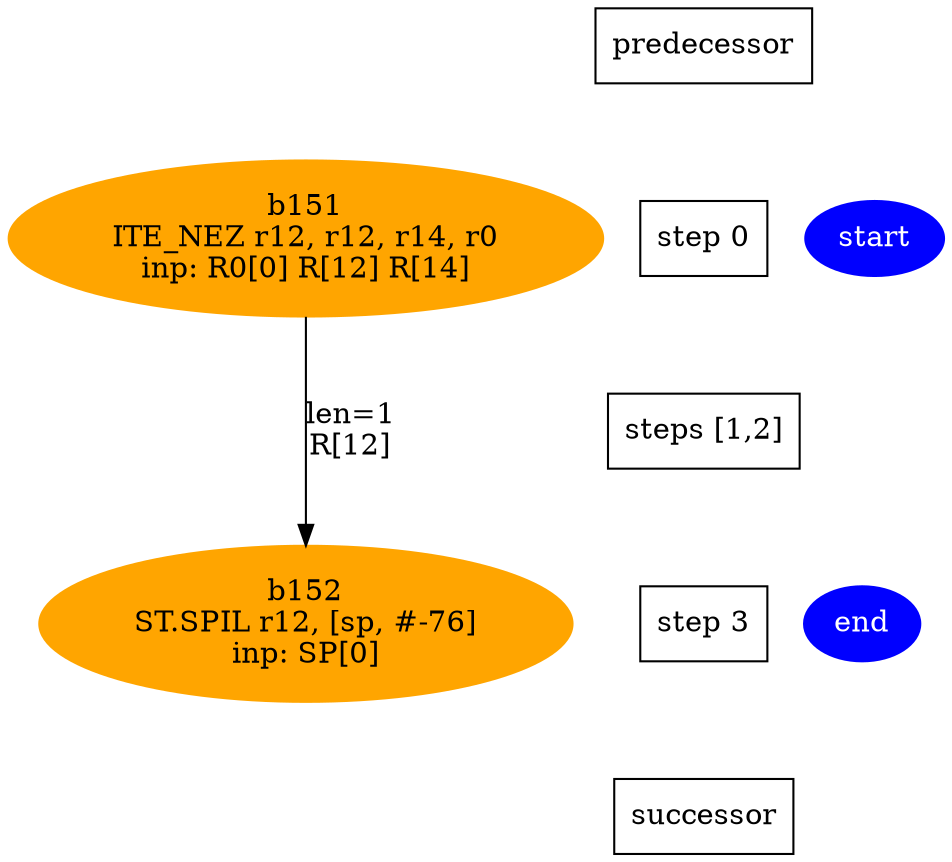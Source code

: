 digraph N {
 b151[color=orange,fontcolor=black,style=filled,label="b151\nITE_NEZ r12, r12, r14, r0\ninp: R0[0] R[12] R[14]"];  {rank=same; S0;  b151;}
 b152[color=orange,fontcolor=black,style=filled,label="b152\nST.SPIL r12, [sp, #-76]\ninp: SP[0]"];  {rank=same; S3;  b152;}
 start [color=blue,fontcolor=white,style=filled,label="start"];  {rank=same; S0;  start;}
 end [color=blue,fontcolor=white,style=filled,label="end"];  {rank=same; S3;  end;}
   b151 -> b152 [color=black,fontcolor=black,label="len=1\nR[12]",weight=1000];
  Sm1 [label="predecessor",shape=box];
  S0 [label="step 0",shape=box];
  Sm1 -> S0[style=invis,weight=9000];
  S1_S2 [label="steps [1,2]",shape=box];
  S0 -> S1_S2[style=invis,weight=9000];
  S3 [label="step 3",shape=box];
  S1_S2 -> S3[style=invis,weight=9000];
  S4 [label="successor",shape=box];
  S3 -> S4[style=invis,weight=9000];
}
